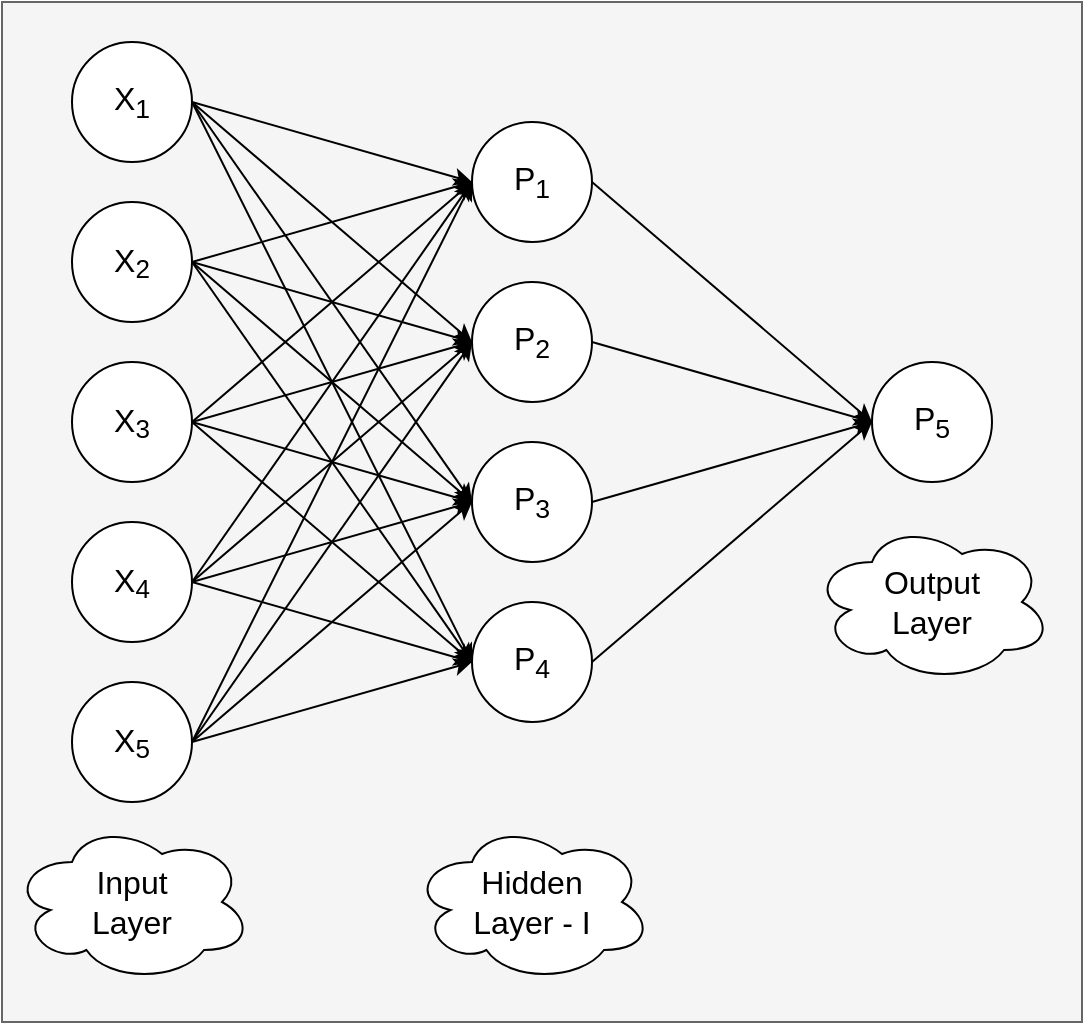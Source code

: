 <mxfile version="14.3.0" type="device"><diagram id="RnXzoh0dW_6JWNpjSTfs" name="Page-1"><mxGraphModel dx="1306" dy="812" grid="1" gridSize="10" guides="1" tooltips="1" connect="1" arrows="1" fold="1" page="1" pageScale="1" pageWidth="850" pageHeight="1100" math="0" shadow="0"><root><mxCell id="0"/><mxCell id="1" parent="0"/><mxCell id="3wKxJ5oLQ0G3hrsr0DHc-4" value="" style="rounded=0;whiteSpace=wrap;html=1;fillColor=#f5f5f5;strokeColor=#666666;fontColor=#333333;" vertex="1" parent="1"><mxGeometry x="160" y="130" width="540" height="510" as="geometry"/></mxCell><mxCell id="VBpAj_IKD_p8vxZ_N_Ik-1" value="" style="ellipse;whiteSpace=wrap;html=1;aspect=fixed;" parent="1" vertex="1"><mxGeometry x="195" y="230" width="60" height="60" as="geometry"/></mxCell><mxCell id="VBpAj_IKD_p8vxZ_N_Ik-2" value="" style="ellipse;whiteSpace=wrap;html=1;aspect=fixed;" parent="1" vertex="1"><mxGeometry x="195" y="310" width="60" height="60" as="geometry"/></mxCell><mxCell id="VBpAj_IKD_p8vxZ_N_Ik-3" value="" style="ellipse;whiteSpace=wrap;html=1;aspect=fixed;" parent="1" vertex="1"><mxGeometry x="195" y="390" width="60" height="60" as="geometry"/></mxCell><mxCell id="VBpAj_IKD_p8vxZ_N_Ik-4" value="" style="ellipse;whiteSpace=wrap;html=1;aspect=fixed;" parent="1" vertex="1"><mxGeometry x="195" y="150" width="60" height="60" as="geometry"/></mxCell><mxCell id="VBpAj_IKD_p8vxZ_N_Ik-5" value="" style="ellipse;whiteSpace=wrap;html=1;aspect=fixed;" parent="1" vertex="1"><mxGeometry x="195" y="470" width="60" height="60" as="geometry"/></mxCell><mxCell id="VBpAj_IKD_p8vxZ_N_Ik-6" value="&lt;font style=&quot;font-size: 16px&quot;&gt;P&lt;sub&gt;1&lt;/sub&gt;&lt;/font&gt;" style="ellipse;whiteSpace=wrap;html=1;aspect=fixed;" parent="1" vertex="1"><mxGeometry x="395" y="190" width="60" height="60" as="geometry"/></mxCell><mxCell id="VBpAj_IKD_p8vxZ_N_Ik-7" value="&lt;font style=&quot;font-size: 16px&quot;&gt;P&lt;sub&gt;2&lt;/sub&gt;&lt;/font&gt;" style="ellipse;whiteSpace=wrap;html=1;aspect=fixed;" parent="1" vertex="1"><mxGeometry x="395" y="270" width="60" height="60" as="geometry"/></mxCell><mxCell id="VBpAj_IKD_p8vxZ_N_Ik-8" value="&lt;font style=&quot;font-size: 16px&quot;&gt;P&lt;sub&gt;3&lt;/sub&gt;&lt;/font&gt;" style="ellipse;whiteSpace=wrap;html=1;aspect=fixed;" parent="1" vertex="1"><mxGeometry x="395" y="350" width="60" height="60" as="geometry"/></mxCell><mxCell id="VBpAj_IKD_p8vxZ_N_Ik-9" value="&lt;font style=&quot;font-size: 16px&quot;&gt;P&lt;sub&gt;4&lt;/sub&gt;&lt;/font&gt;" style="ellipse;whiteSpace=wrap;html=1;aspect=fixed;" parent="1" vertex="1"><mxGeometry x="395" y="430" width="60" height="60" as="geometry"/></mxCell><mxCell id="VBpAj_IKD_p8vxZ_N_Ik-10" value="" style="ellipse;whiteSpace=wrap;html=1;aspect=fixed;" parent="1" vertex="1"><mxGeometry x="595" y="310" width="60" height="60" as="geometry"/></mxCell><mxCell id="VBpAj_IKD_p8vxZ_N_Ik-11" value="" style="endArrow=classic;html=1;entryX=0;entryY=0.5;entryDx=0;entryDy=0;" parent="1" target="VBpAj_IKD_p8vxZ_N_Ik-9" edge="1"><mxGeometry width="50" height="50" relative="1" as="geometry"><mxPoint x="255" y="500" as="sourcePoint"/><mxPoint x="305" y="450" as="targetPoint"/></mxGeometry></mxCell><mxCell id="VBpAj_IKD_p8vxZ_N_Ik-12" value="" style="endArrow=classic;html=1;entryX=0;entryY=0.5;entryDx=0;entryDy=0;" parent="1" edge="1"><mxGeometry width="50" height="50" relative="1" as="geometry"><mxPoint x="255" y="420" as="sourcePoint"/><mxPoint x="395" y="380" as="targetPoint"/></mxGeometry></mxCell><mxCell id="VBpAj_IKD_p8vxZ_N_Ik-13" value="" style="endArrow=classic;html=1;entryX=0;entryY=0.5;entryDx=0;entryDy=0;" parent="1" edge="1"><mxGeometry width="50" height="50" relative="1" as="geometry"><mxPoint x="255" y="340" as="sourcePoint"/><mxPoint x="395" y="300" as="targetPoint"/></mxGeometry></mxCell><mxCell id="VBpAj_IKD_p8vxZ_N_Ik-14" value="" style="endArrow=classic;html=1;entryX=0;entryY=0.5;entryDx=0;entryDy=0;" parent="1" edge="1"><mxGeometry width="50" height="50" relative="1" as="geometry"><mxPoint x="255" y="260" as="sourcePoint"/><mxPoint x="395" y="220" as="targetPoint"/></mxGeometry></mxCell><mxCell id="VBpAj_IKD_p8vxZ_N_Ik-15" value="" style="endArrow=classic;html=1;entryX=0;entryY=0.5;entryDx=0;entryDy=0;" parent="1" edge="1"><mxGeometry width="50" height="50" relative="1" as="geometry"><mxPoint x="455" y="380" as="sourcePoint"/><mxPoint x="595" y="340" as="targetPoint"/></mxGeometry></mxCell><mxCell id="VBpAj_IKD_p8vxZ_N_Ik-16" value="" style="endArrow=classic;html=1;entryX=0;entryY=0.5;entryDx=0;entryDy=0;" parent="1" target="VBpAj_IKD_p8vxZ_N_Ik-6" edge="1"><mxGeometry width="50" height="50" relative="1" as="geometry"><mxPoint x="255" y="180" as="sourcePoint"/><mxPoint x="395" y="140" as="targetPoint"/></mxGeometry></mxCell><mxCell id="VBpAj_IKD_p8vxZ_N_Ik-17" value="" style="endArrow=classic;html=1;entryX=0;entryY=0.5;entryDx=0;entryDy=0;" parent="1" edge="1"><mxGeometry width="50" height="50" relative="1" as="geometry"><mxPoint x="255" y="260" as="sourcePoint"/><mxPoint x="395" y="300" as="targetPoint"/></mxGeometry></mxCell><mxCell id="VBpAj_IKD_p8vxZ_N_Ik-18" value="" style="endArrow=classic;html=1;entryX=0;entryY=0.5;entryDx=0;entryDy=0;" parent="1" edge="1"><mxGeometry width="50" height="50" relative="1" as="geometry"><mxPoint x="255" y="340" as="sourcePoint"/><mxPoint x="395" y="380" as="targetPoint"/></mxGeometry></mxCell><mxCell id="VBpAj_IKD_p8vxZ_N_Ik-19" value="" style="endArrow=classic;html=1;entryX=0;entryY=0.5;entryDx=0;entryDy=0;" parent="1" edge="1"><mxGeometry width="50" height="50" relative="1" as="geometry"><mxPoint x="255" y="420" as="sourcePoint"/><mxPoint x="395" y="460" as="targetPoint"/></mxGeometry></mxCell><mxCell id="VBpAj_IKD_p8vxZ_N_Ik-20" value="" style="endArrow=classic;html=1;entryX=0;entryY=0.5;entryDx=0;entryDy=0;" parent="1" edge="1"><mxGeometry width="50" height="50" relative="1" as="geometry"><mxPoint x="455" y="300" as="sourcePoint"/><mxPoint x="595" y="340" as="targetPoint"/></mxGeometry></mxCell><mxCell id="VBpAj_IKD_p8vxZ_N_Ik-21" value="" style="endArrow=classic;html=1;" parent="1" edge="1"><mxGeometry width="50" height="50" relative="1" as="geometry"><mxPoint x="255" y="180" as="sourcePoint"/><mxPoint x="395" y="300" as="targetPoint"/></mxGeometry></mxCell><mxCell id="VBpAj_IKD_p8vxZ_N_Ik-22" value="" style="endArrow=classic;html=1;" parent="1" edge="1"><mxGeometry width="50" height="50" relative="1" as="geometry"><mxPoint x="255" y="260" as="sourcePoint"/><mxPoint x="395" y="380" as="targetPoint"/></mxGeometry></mxCell><mxCell id="VBpAj_IKD_p8vxZ_N_Ik-23" value="" style="endArrow=classic;html=1;" parent="1" edge="1"><mxGeometry width="50" height="50" relative="1" as="geometry"><mxPoint x="255" y="340" as="sourcePoint"/><mxPoint x="395" y="460" as="targetPoint"/></mxGeometry></mxCell><mxCell id="VBpAj_IKD_p8vxZ_N_Ik-24" value="" style="endArrow=classic;html=1;" parent="1" edge="1"><mxGeometry width="50" height="50" relative="1" as="geometry"><mxPoint x="455" y="220" as="sourcePoint"/><mxPoint x="595" y="340" as="targetPoint"/></mxGeometry></mxCell><mxCell id="VBpAj_IKD_p8vxZ_N_Ik-25" value="" style="endArrow=classic;html=1;" parent="1" edge="1"><mxGeometry width="50" height="50" relative="1" as="geometry"><mxPoint x="255" y="500" as="sourcePoint"/><mxPoint x="395" y="380" as="targetPoint"/></mxGeometry></mxCell><mxCell id="VBpAj_IKD_p8vxZ_N_Ik-26" value="" style="endArrow=classic;html=1;" parent="1" edge="1"><mxGeometry width="50" height="50" relative="1" as="geometry"><mxPoint x="255" y="420" as="sourcePoint"/><mxPoint x="395" y="300" as="targetPoint"/></mxGeometry></mxCell><mxCell id="VBpAj_IKD_p8vxZ_N_Ik-27" value="" style="endArrow=classic;html=1;" parent="1" edge="1"><mxGeometry width="50" height="50" relative="1" as="geometry"><mxPoint x="255" y="340" as="sourcePoint"/><mxPoint x="395" y="220" as="targetPoint"/></mxGeometry></mxCell><mxCell id="VBpAj_IKD_p8vxZ_N_Ik-28" value="" style="endArrow=classic;html=1;" parent="1" edge="1"><mxGeometry width="50" height="50" relative="1" as="geometry"><mxPoint x="455" y="460" as="sourcePoint"/><mxPoint x="595" y="340" as="targetPoint"/></mxGeometry></mxCell><mxCell id="VBpAj_IKD_p8vxZ_N_Ik-29" value="" style="endArrow=classic;html=1;" parent="1" edge="1"><mxGeometry width="50" height="50" relative="1" as="geometry"><mxPoint x="255" y="180" as="sourcePoint"/><mxPoint x="395" y="380" as="targetPoint"/></mxGeometry></mxCell><mxCell id="VBpAj_IKD_p8vxZ_N_Ik-30" value="" style="endArrow=classic;html=1;" parent="1" edge="1"><mxGeometry width="50" height="50" relative="1" as="geometry"><mxPoint x="255" y="260" as="sourcePoint"/><mxPoint x="395" y="460" as="targetPoint"/></mxGeometry></mxCell><mxCell id="VBpAj_IKD_p8vxZ_N_Ik-31" value="" style="endArrow=classic;html=1;" parent="1" edge="1"><mxGeometry width="50" height="50" relative="1" as="geometry"><mxPoint x="255" y="500" as="sourcePoint"/><mxPoint x="395" y="300" as="targetPoint"/></mxGeometry></mxCell><mxCell id="VBpAj_IKD_p8vxZ_N_Ik-32" value="" style="endArrow=classic;html=1;" parent="1" edge="1"><mxGeometry width="50" height="50" relative="1" as="geometry"><mxPoint x="255" y="420" as="sourcePoint"/><mxPoint x="395" y="220" as="targetPoint"/></mxGeometry></mxCell><mxCell id="VBpAj_IKD_p8vxZ_N_Ik-33" value="" style="endArrow=classic;html=1;" parent="1" edge="1"><mxGeometry width="50" height="50" relative="1" as="geometry"><mxPoint x="255" y="180" as="sourcePoint"/><mxPoint x="395" y="460" as="targetPoint"/></mxGeometry></mxCell><mxCell id="VBpAj_IKD_p8vxZ_N_Ik-34" value="" style="endArrow=classic;html=1;entryX=0;entryY=0.5;entryDx=0;entryDy=0;" parent="1" target="VBpAj_IKD_p8vxZ_N_Ik-6" edge="1"><mxGeometry width="50" height="50" relative="1" as="geometry"><mxPoint x="255" y="500" as="sourcePoint"/><mxPoint x="395" y="780" as="targetPoint"/></mxGeometry></mxCell><mxCell id="VBpAj_IKD_p8vxZ_N_Ik-35" value="&lt;font style=&quot;font-size: 16px&quot;&gt;X&lt;sub&gt;1&lt;/sub&gt;&lt;/font&gt;" style="text;html=1;strokeColor=none;fillColor=none;align=center;verticalAlign=middle;whiteSpace=wrap;rounded=0;" parent="1" vertex="1"><mxGeometry x="205" y="170" width="40" height="20" as="geometry"/></mxCell><mxCell id="VBpAj_IKD_p8vxZ_N_Ik-37" value="&lt;font style=&quot;font-size: 16px&quot;&gt;X&lt;/font&gt;&lt;sub&gt;&lt;font style=&quot;font-size: 13px&quot;&gt;2&lt;/font&gt;&lt;/sub&gt;" style="text;html=1;strokeColor=none;fillColor=none;align=center;verticalAlign=middle;whiteSpace=wrap;rounded=0;" parent="1" vertex="1"><mxGeometry x="205" y="250" width="40" height="20" as="geometry"/></mxCell><mxCell id="VBpAj_IKD_p8vxZ_N_Ik-38" value="&lt;font style=&quot;font-size: 16px&quot;&gt;X&lt;/font&gt;&lt;sub&gt;&lt;font style=&quot;font-size: 13px&quot;&gt;3&lt;/font&gt;&lt;/sub&gt;" style="text;html=1;strokeColor=none;fillColor=none;align=center;verticalAlign=middle;whiteSpace=wrap;rounded=0;" parent="1" vertex="1"><mxGeometry x="205" y="330" width="40" height="20" as="geometry"/></mxCell><mxCell id="VBpAj_IKD_p8vxZ_N_Ik-39" value="&lt;font style=&quot;font-size: 16px&quot;&gt;X&lt;/font&gt;&lt;sub&gt;&lt;font style=&quot;font-size: 13px&quot;&gt;4&lt;/font&gt;&lt;/sub&gt;" style="text;html=1;strokeColor=none;fillColor=none;align=center;verticalAlign=middle;whiteSpace=wrap;rounded=0;" parent="1" vertex="1"><mxGeometry x="205" y="410" width="40" height="20" as="geometry"/></mxCell><mxCell id="VBpAj_IKD_p8vxZ_N_Ik-40" value="&lt;font style=&quot;font-size: 16px&quot;&gt;X&lt;/font&gt;&lt;sub&gt;&lt;font style=&quot;font-size: 13px&quot;&gt;5&lt;/font&gt;&lt;/sub&gt;" style="text;html=1;strokeColor=none;fillColor=none;align=center;verticalAlign=middle;whiteSpace=wrap;rounded=0;" parent="1" vertex="1"><mxGeometry x="205" y="490" width="40" height="20" as="geometry"/></mxCell><mxCell id="VBpAj_IKD_p8vxZ_N_Ik-41" value="&lt;span style=&quot;font-size: 16px&quot;&gt;P&lt;sub&gt;5&lt;/sub&gt;&lt;/span&gt;" style="text;html=1;strokeColor=none;fillColor=none;align=center;verticalAlign=middle;whiteSpace=wrap;rounded=0;" parent="1" vertex="1"><mxGeometry x="605" y="330" width="40" height="20" as="geometry"/></mxCell><mxCell id="3wKxJ5oLQ0G3hrsr0DHc-1" value="&lt;font style=&quot;font-size: 16px&quot;&gt;Input &lt;br&gt;Layer&lt;/font&gt;" style="ellipse;shape=cloud;whiteSpace=wrap;html=1;" vertex="1" parent="1"><mxGeometry x="165" y="540" width="120" height="80" as="geometry"/></mxCell><mxCell id="3wKxJ5oLQ0G3hrsr0DHc-2" value="&lt;font style=&quot;font-size: 16px&quot;&gt;Hidden&lt;br&gt;Layer - I&lt;/font&gt;" style="ellipse;shape=cloud;whiteSpace=wrap;html=1;" vertex="1" parent="1"><mxGeometry x="365" y="540" width="120" height="80" as="geometry"/></mxCell><mxCell id="3wKxJ5oLQ0G3hrsr0DHc-3" value="&lt;font style=&quot;font-size: 16px&quot;&gt;Output &lt;br&gt;Layer&lt;/font&gt;" style="ellipse;shape=cloud;whiteSpace=wrap;html=1;" vertex="1" parent="1"><mxGeometry x="565" y="390" width="120" height="80" as="geometry"/></mxCell></root></mxGraphModel></diagram></mxfile>